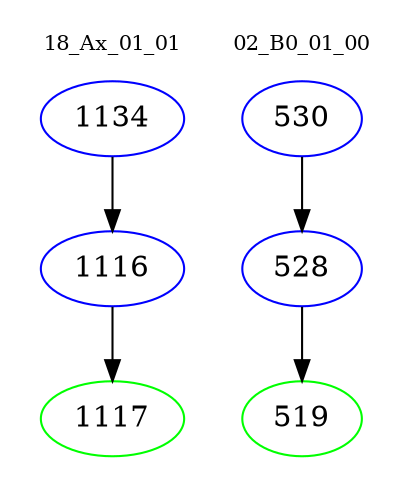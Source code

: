 digraph{
subgraph cluster_0 {
color = white
label = "18_Ax_01_01";
fontsize=10;
T0_1134 [label="1134", color="blue"]
T0_1134 -> T0_1116 [color="black"]
T0_1116 [label="1116", color="blue"]
T0_1116 -> T0_1117 [color="black"]
T0_1117 [label="1117", color="green"]
}
subgraph cluster_1 {
color = white
label = "02_B0_01_00";
fontsize=10;
T1_530 [label="530", color="blue"]
T1_530 -> T1_528 [color="black"]
T1_528 [label="528", color="blue"]
T1_528 -> T1_519 [color="black"]
T1_519 [label="519", color="green"]
}
}
